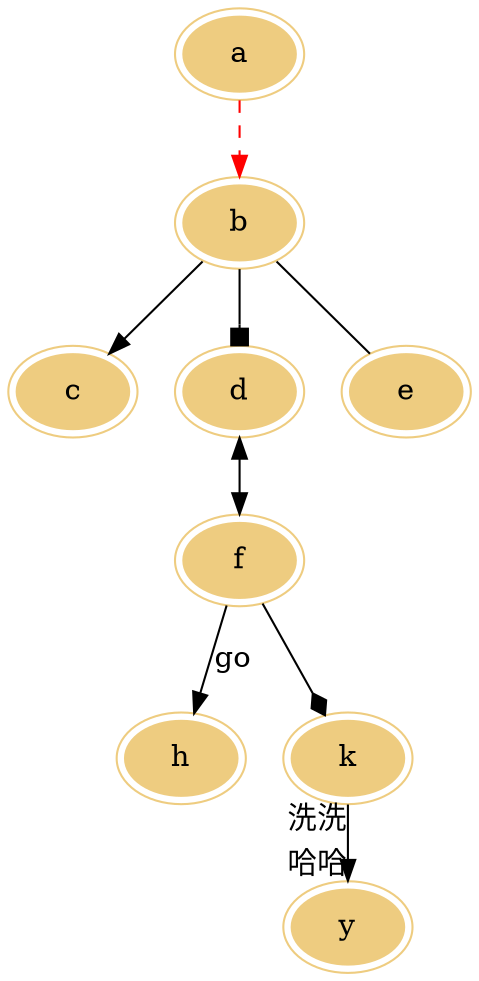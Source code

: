 digraph g {
  //edge[style=dashed]; //定义边的样式, 虚线
  node[peripheries=2, style=filled, color="#eecc80"];
  a->b [color=red, style=dashed]; //定义边的颜色, 红色 (b和方括号之间必须有空格)
  b->c; //箭头, 三角形; 箭尾, 菱形
  b->d [arrowhead=box]; //箭头, 长方形
  b->e [dir=none]; //没有箭头
  d->f [dir=both]; //双向箭头
  f->h [label=go]; //定义edge的标签
  f->k [arrowhead=diamond]; //更改箭头形状 (更多箭头形状请参考官方文档: http://www.graphviz.org/content/arrow-shapes)
  k->y [headlabel="哈哈", taillabel="洗洗"];
}
